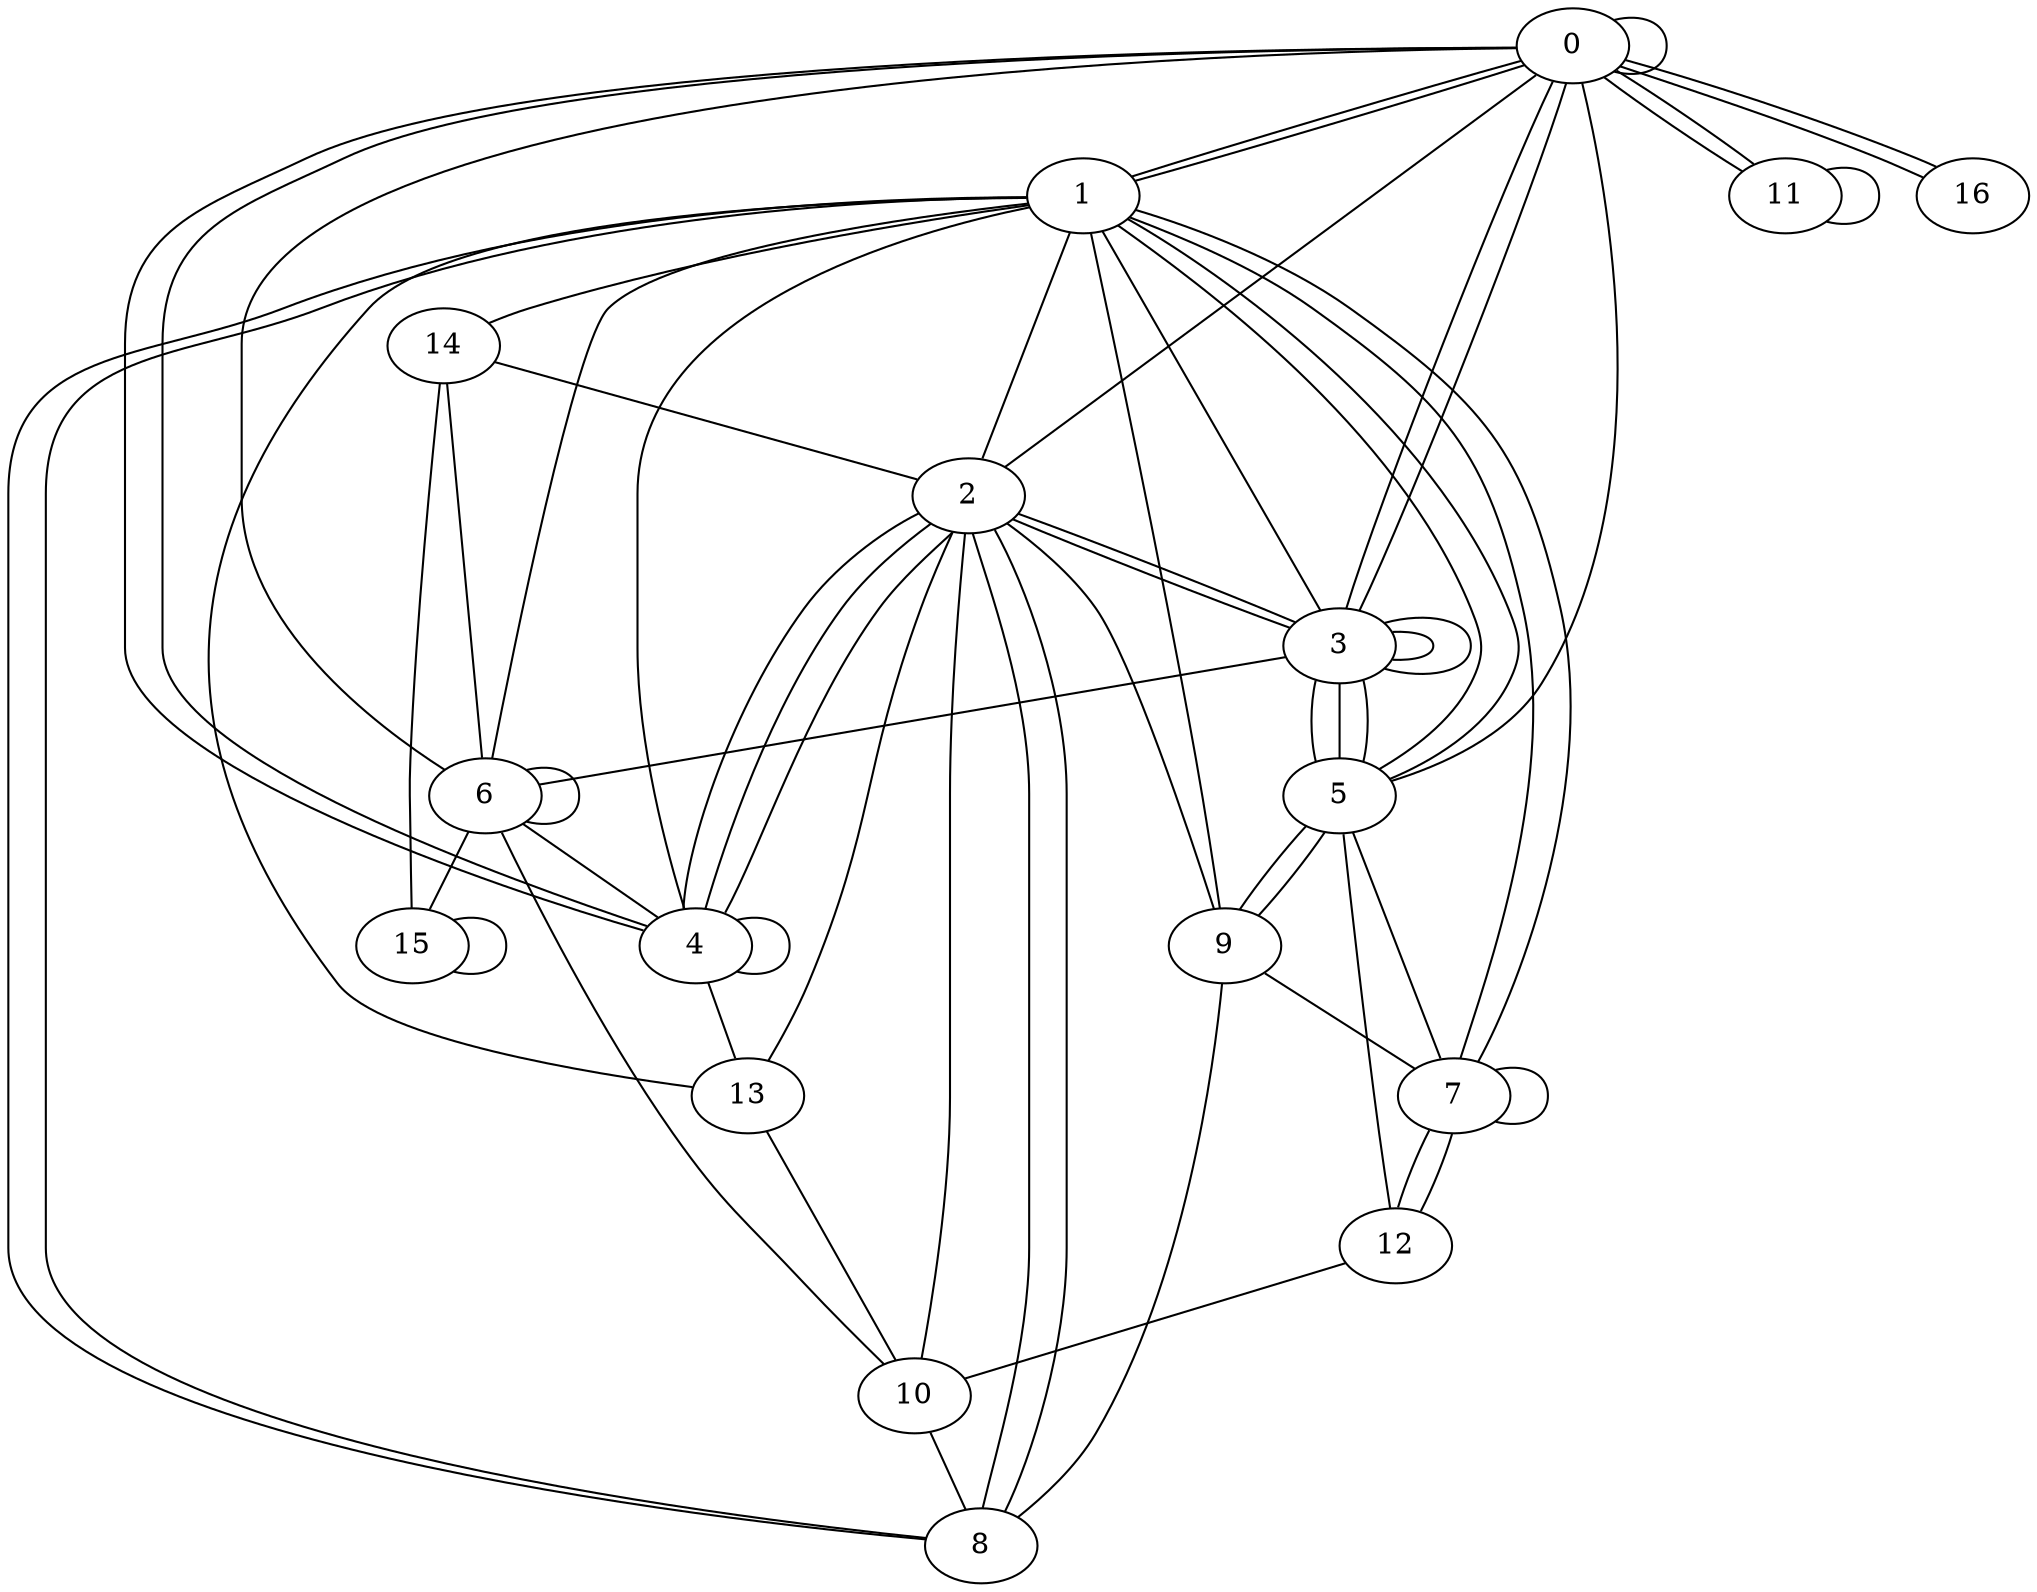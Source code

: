 graph G {
0;
1;
2;
3;
4;
5;
6;
7;
8;
9;
10;
11;
12;
13;
14;
15;
16;
9--1 ;
10--2 ;
7--12 ;
2--9 ;
1--6 ;
3--2 ;
2--8 ;
7--1 ;
4--2 ;
6--6 ;
1--8 ;
1--13 ;
11--11 ;
6--15 ;
0--0 ;
8--2 ;
9--5 ;
5--1 ;
2--4 ;
6--4 ;
1--0 ;
3--3 ;
15--14 ;
9--8 ;
16--0 ;
2--13 ;
0--4 ;
5--9 ;
12--10 ;
7--1 ;
3--5 ;
1--14 ;
3--1 ;
9--7 ;
4--4 ;
6--10 ;
4--13 ;
0--3 ;
1--2 ;
8--1 ;
6--14 ;
5--7 ;
0--4 ;
15--15 ;
7--7 ;
4--1 ;
14--2 ;
13--10 ;
0--2 ;
0--11 ;
12--5 ;
1--5 ;
0--6 ;
5--3 ;
5--0 ;
3--3 ;
10--8 ;
3--5 ;
0--11 ;
12--7 ;
2--3 ;
0--16 ;
2--4 ;
3--0 ;
3--6 ;
0--1 ;
}
